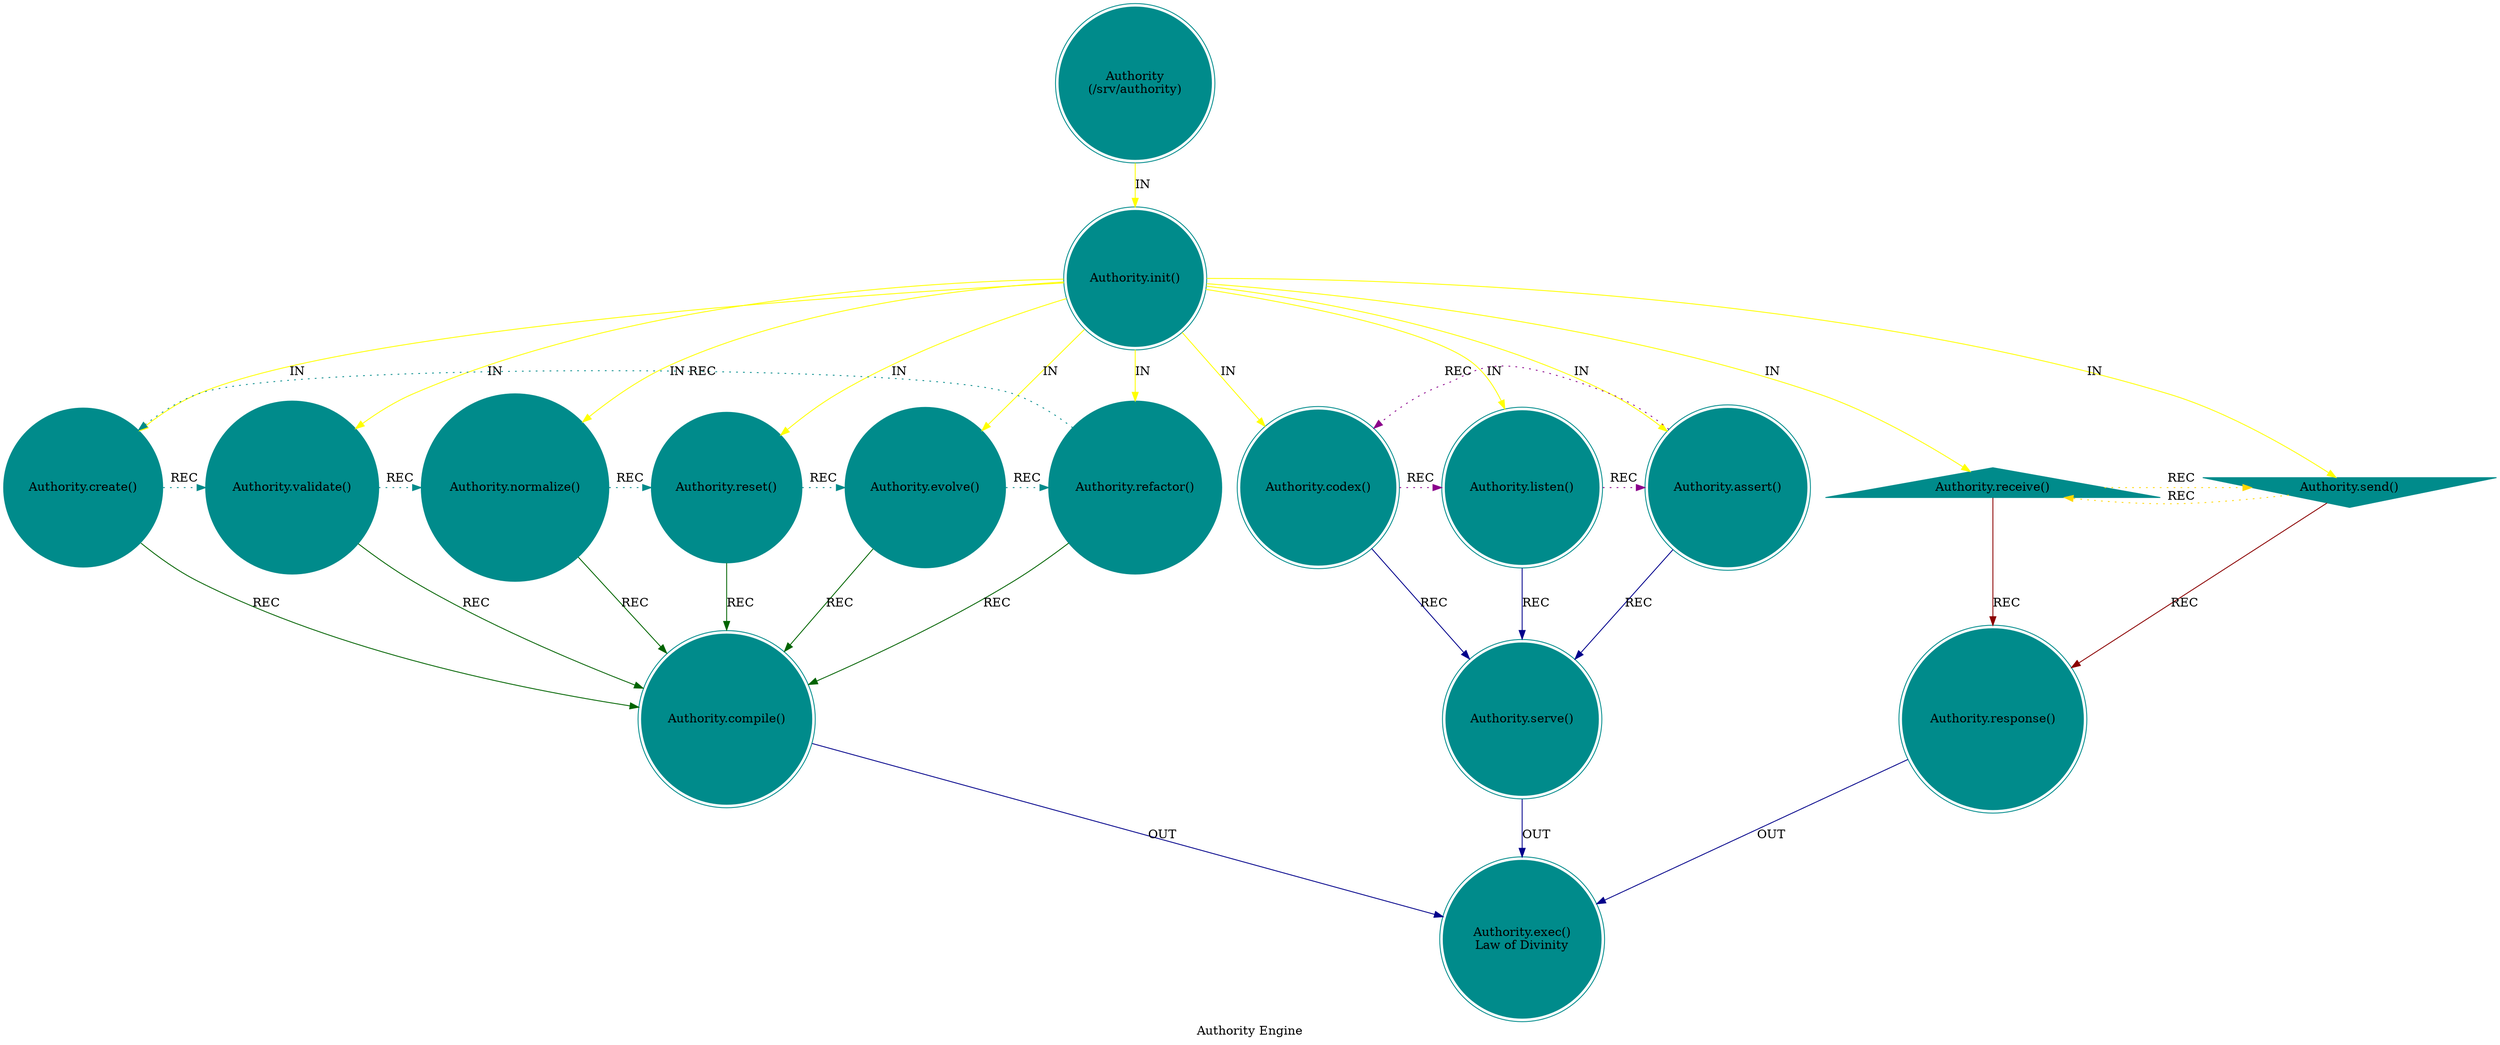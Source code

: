 digraph AuthorityEngine {
    label = "Authority Engine";
    style = filled;
    color = red;
    comment = "";
    node [shape = circle; style = filled; color = darkcyan;];
    
    spark_e_mythos_t [label = "Authority\n(/srv/authority)";shape = doublecircle;];
    
    // r0::meta();r1,r2,r4,r8,r7,r5;r3,r6,r;ra::receive(),rb::send(),rc::dispatch(),rd::commit(),re::serve(),rf::exec()
    spark_0_authority_t [label = "Authority.init()";shape = doublecircle;comment = "Engine Init";];
    spark_1_authority_t [label = "Authority.create()";shape = circle;comment = "";];
    spark_2_authority_t [label = "Authority.validate()";shape = circle;comment = "";];
    spark_4_authority_t [label = "Authority.normalize()";shape = circle;comment = "";];
    spark_8_authority_t [label = "Authority.reset()";shape = circle;comment = "";];
    spark_7_authority_t [label = "Authority.evolve()";shape = circle;comment = "";];
    spark_5_authority_t [label = "Authority.refactor()";shape = circle;comment = "";];
    spark_3_authority_t [label = "Authority.codex()";shape = doublecircle;comment = "";];
    spark_6_authority_t [label = "Authority.listen()";shape = doublecircle;comment = "";];
    spark_9_authority_t [label = "Authority.assert()";shape = doublecircle;comment = "";];
    spark_a_authority_t [label = "Authority.receive()";shape = triangle;comment = "";];
    spark_b_authority_t [label = "Authority.send()";shape = invtriangle;comment = "";];
    spark_c_authority_t [label = "Authority.response()";shape = doublecircle;comment = "";];
    spark_d_authority_t [label = "Authority.compile()";shape = doublecircle;comment = "";];
    spark_e_authority_t [label = "Authority.serve()";shape = doublecircle;comment = "`/srv/authority`";];
    spark_f_authority_t [label = "Authority.exec()\nLaw of Divinity";shape = doublecircle;comment = "";];
    
    // IN = Input
    // OUT = Output
    // REC = Recursion
    spark_e_mythos_t -> spark_0_authority_t -> {spark_a_authority_t spark_b_authority_t spark_1_authority_t spark_2_authority_t spark_3_authority_t spark_4_authority_t spark_5_authority_t spark_6_authority_t spark_7_authority_t spark_8_authority_t spark_9_authority_t} [label = "IN"; color = yellow; comment = "";];
    
    {spark_a_authority_t spark_b_authority_t} -> spark_c_authority_t [label = "REC"; color = darkred; comment = "";];
    {spark_1_authority_t spark_2_authority_t spark_4_authority_t spark_8_authority_t spark_7_authority_t spark_5_authority_t} -> spark_d_authority_t [label = "REC"; color = darkgreen; comment = "";];
    {spark_3_authority_t spark_6_authority_t spark_9_authority_t} -> spark_e_authority_t [label = "REC"; color = darkblue; comment = "";];
    
    spark_1_authority_t -> spark_2_authority_t -> spark_4_authority_t -> spark_8_authority_t -> spark_7_authority_t -> spark_5_authority_t -> spark_1_authority_t [label = "REC"; color = darkcyan; comment = ""; style = dotted; constraint = false;];
    spark_3_authority_t -> spark_6_authority_t -> spark_9_authority_t -> spark_3_authority_t [label = "REC"; color = darkmagenta; comment = ""; style = dotted; constraint = false;];
    spark_a_authority_t -> spark_b_authority_t -> spark_a_authority_t [label = "REC"; color = gold; comment = ""; style = dotted; constraint = false;];
    
    {spark_c_authority_t spark_d_authority_t spark_e_authority_t} -> spark_f_authority_t [label = "OUT"; color = darkblue; comment = "";];
}